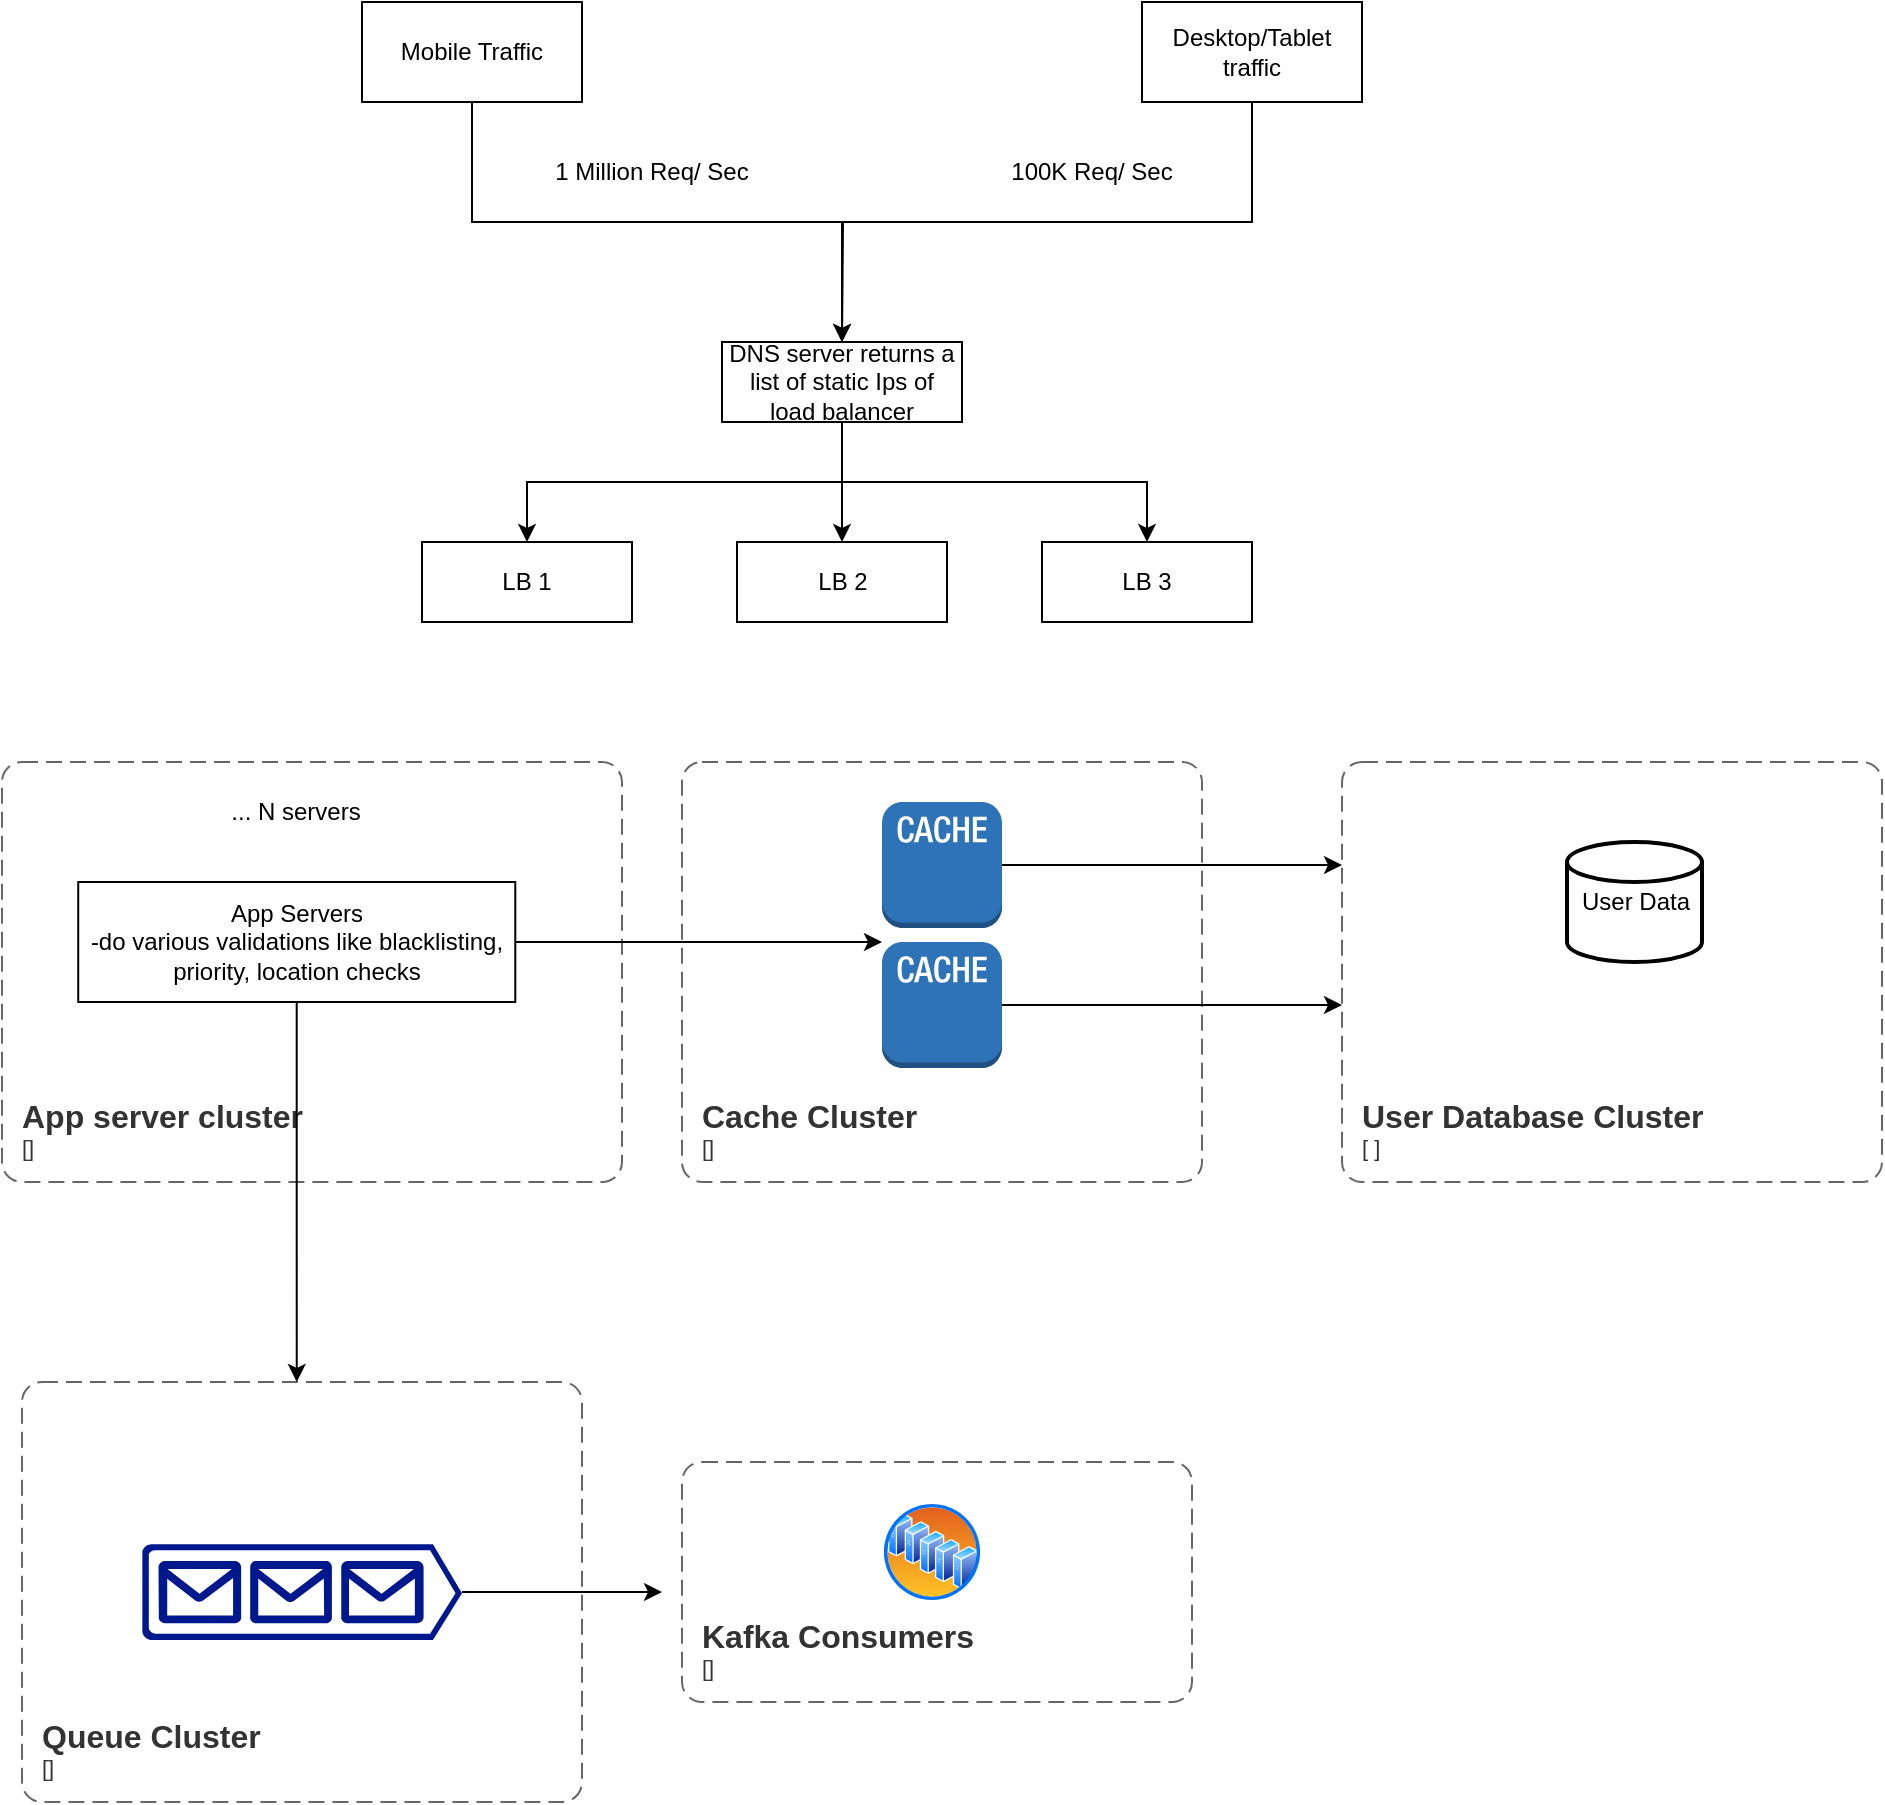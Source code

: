 <mxfile version="15.8.7" type="device"><diagram id="1bSwOsTXdd4lrxMo0aNJ" name="Page-1"><mxGraphModel dx="1106" dy="789" grid="1" gridSize="10" guides="1" tooltips="1" connect="1" arrows="1" fold="1" page="1" pageScale="1" pageWidth="827" pageHeight="1169" math="0" shadow="0"><root><mxCell id="0"/><mxCell id="1" parent="0"/><mxCell id="blPIJ632l_gqkuJdV-8p-4" style="edgeStyle=orthogonalEdgeStyle;rounded=0;orthogonalLoop=1;jettySize=auto;html=1;exitX=0.5;exitY=1;exitDx=0;exitDy=0;" edge="1" parent="1" source="blPIJ632l_gqkuJdV-8p-1" target="blPIJ632l_gqkuJdV-8p-3"><mxGeometry relative="1" as="geometry"/></mxCell><mxCell id="blPIJ632l_gqkuJdV-8p-1" value="Mobile Traffic" style="rounded=0;whiteSpace=wrap;html=1;" vertex="1" parent="1"><mxGeometry x="190" y="160" width="110" height="50" as="geometry"/></mxCell><mxCell id="blPIJ632l_gqkuJdV-8p-5" style="edgeStyle=orthogonalEdgeStyle;rounded=0;orthogonalLoop=1;jettySize=auto;html=1;exitX=0.5;exitY=1;exitDx=0;exitDy=0;" edge="1" parent="1" source="blPIJ632l_gqkuJdV-8p-2"><mxGeometry relative="1" as="geometry"><mxPoint x="430" y="330" as="targetPoint"/></mxGeometry></mxCell><mxCell id="blPIJ632l_gqkuJdV-8p-2" value="Desktop/Tablet traffic" style="rounded=0;whiteSpace=wrap;html=1;" vertex="1" parent="1"><mxGeometry x="580" y="160" width="110" height="50" as="geometry"/></mxCell><mxCell id="blPIJ632l_gqkuJdV-8p-11" style="edgeStyle=orthogonalEdgeStyle;rounded=0;orthogonalLoop=1;jettySize=auto;html=1;exitX=0.5;exitY=1;exitDx=0;exitDy=0;" edge="1" parent="1" source="blPIJ632l_gqkuJdV-8p-3" target="blPIJ632l_gqkuJdV-8p-8"><mxGeometry relative="1" as="geometry"/></mxCell><mxCell id="blPIJ632l_gqkuJdV-8p-12" style="edgeStyle=orthogonalEdgeStyle;rounded=0;orthogonalLoop=1;jettySize=auto;html=1;exitX=0.5;exitY=1;exitDx=0;exitDy=0;entryX=0.5;entryY=0;entryDx=0;entryDy=0;" edge="1" parent="1" source="blPIJ632l_gqkuJdV-8p-3" target="blPIJ632l_gqkuJdV-8p-9"><mxGeometry relative="1" as="geometry"/></mxCell><mxCell id="blPIJ632l_gqkuJdV-8p-13" style="edgeStyle=orthogonalEdgeStyle;rounded=0;orthogonalLoop=1;jettySize=auto;html=1;exitX=0.5;exitY=1;exitDx=0;exitDy=0;" edge="1" parent="1" source="blPIJ632l_gqkuJdV-8p-3" target="blPIJ632l_gqkuJdV-8p-10"><mxGeometry relative="1" as="geometry"/></mxCell><mxCell id="blPIJ632l_gqkuJdV-8p-3" value="DNS server returns a list of static Ips of load balancer" style="rounded=0;whiteSpace=wrap;html=1;" vertex="1" parent="1"><mxGeometry x="370" y="330" width="120" height="40" as="geometry"/></mxCell><mxCell id="blPIJ632l_gqkuJdV-8p-6" value="1 Million Req/ Sec" style="text;html=1;strokeColor=none;fillColor=none;align=center;verticalAlign=middle;whiteSpace=wrap;rounded=0;" vertex="1" parent="1"><mxGeometry x="280" y="230" width="110" height="30" as="geometry"/></mxCell><mxCell id="blPIJ632l_gqkuJdV-8p-7" value="100K Req/ Sec" style="text;html=1;strokeColor=none;fillColor=none;align=center;verticalAlign=middle;whiteSpace=wrap;rounded=0;" vertex="1" parent="1"><mxGeometry x="510" y="230" width="90" height="30" as="geometry"/></mxCell><mxCell id="blPIJ632l_gqkuJdV-8p-8" value="LB 1" style="rounded=0;whiteSpace=wrap;html=1;" vertex="1" parent="1"><mxGeometry x="220" y="430" width="105" height="40" as="geometry"/></mxCell><mxCell id="blPIJ632l_gqkuJdV-8p-9" value="LB 2" style="rounded=0;whiteSpace=wrap;html=1;" vertex="1" parent="1"><mxGeometry x="377.5" y="430" width="105" height="40" as="geometry"/></mxCell><mxCell id="blPIJ632l_gqkuJdV-8p-10" value="LB 3" style="rounded=0;whiteSpace=wrap;html=1;" vertex="1" parent="1"><mxGeometry x="530" y="430" width="105" height="40" as="geometry"/></mxCell><mxCell id="blPIJ632l_gqkuJdV-8p-18" value="" style="group" vertex="1" connectable="0" parent="1"><mxGeometry x="680" y="540" width="270" height="210" as="geometry"/></mxCell><mxCell id="blPIJ632l_gqkuJdV-8p-16" value="User Data" style="strokeWidth=2;html=1;shape=mxgraph.flowchart.database;whiteSpace=wrap;" vertex="1" parent="blPIJ632l_gqkuJdV-8p-18"><mxGeometry x="112.5" y="40" width="67.5" height="60" as="geometry"/></mxCell><object placeholders="1" c4Name="User Database Cluster" c4Type="ContainerScopeBoundary" c4Application=" " label="&lt;font style=&quot;font-size: 16px&quot;&gt;&lt;b&gt;&lt;div style=&quot;text-align: left&quot;&gt;%c4Name%&lt;/div&gt;&lt;/b&gt;&lt;/font&gt;&lt;div style=&quot;text-align: left&quot;&gt;[%c4Application%]&lt;/div&gt;" id="blPIJ632l_gqkuJdV-8p-17"><mxCell style="rounded=1;fontSize=11;whiteSpace=wrap;html=1;dashed=1;arcSize=20;fillColor=none;strokeColor=#666666;fontColor=#333333;labelBackgroundColor=none;align=left;verticalAlign=bottom;labelBorderColor=none;spacingTop=0;spacing=10;dashPattern=8 4;metaEdit=1;rotatable=0;perimeter=rectanglePerimeter;noLabel=0;labelPadding=0;allowArrows=0;connectable=0;expand=0;recursiveResize=0;editable=1;pointerEvents=0;absoluteArcSize=1;points=[[0.25,0,0],[0.5,0,0],[0.75,0,0],[1,0.25,0],[1,0.5,0],[1,0.75,0],[0.75,1,0],[0.5,1,0],[0.25,1,0],[0,0.75,0],[0,0.5,0],[0,0.25,0]];" vertex="1" parent="blPIJ632l_gqkuJdV-8p-18"><mxGeometry width="270" height="210" as="geometry"/></mxCell></object><mxCell id="blPIJ632l_gqkuJdV-8p-20" value="" style="group" vertex="1" connectable="0" parent="1"><mxGeometry x="10" y="540" width="310" height="210" as="geometry"/></mxCell><mxCell id="blPIJ632l_gqkuJdV-8p-14" value="App Servers&lt;br&gt;-do various validations like blacklisting, priority, location checks" style="rounded=0;whiteSpace=wrap;html=1;" vertex="1" parent="blPIJ632l_gqkuJdV-8p-20"><mxGeometry x="38.115" y="60" width="218.525" height="60" as="geometry"/></mxCell><mxCell id="blPIJ632l_gqkuJdV-8p-15" value="... N servers" style="text;html=1;strokeColor=none;fillColor=none;align=center;verticalAlign=middle;whiteSpace=wrap;rounded=0;" vertex="1" parent="blPIJ632l_gqkuJdV-8p-20"><mxGeometry x="78.262" y="10" width="138.23" height="30" as="geometry"/></mxCell><object placeholders="1" c4Name="App server cluster" c4Type="ContainerScopeBoundary" c4Application="" label="&lt;font style=&quot;font-size: 16px&quot;&gt;&lt;b&gt;&lt;div style=&quot;text-align: left&quot;&gt;%c4Name%&lt;/div&gt;&lt;/b&gt;&lt;/font&gt;&lt;div style=&quot;text-align: left&quot;&gt;[%c4Application%]&lt;/div&gt;" id="blPIJ632l_gqkuJdV-8p-19"><mxCell style="rounded=1;fontSize=11;whiteSpace=wrap;html=1;dashed=1;arcSize=20;fillColor=none;strokeColor=#666666;fontColor=#333333;labelBackgroundColor=none;align=left;verticalAlign=bottom;labelBorderColor=none;spacingTop=0;spacing=10;dashPattern=8 4;metaEdit=1;rotatable=0;perimeter=rectanglePerimeter;noLabel=0;labelPadding=0;allowArrows=0;connectable=0;expand=0;recursiveResize=0;editable=1;pointerEvents=0;absoluteArcSize=1;points=[[0.25,0,0],[0.5,0,0],[0.75,0,0],[1,0.25,0],[1,0.5,0],[1,0.75,0],[0.75,1,0],[0.5,1,0],[0.25,1,0],[0,0.75,0],[0,0.5,0],[0,0.25,0]];" vertex="1" parent="blPIJ632l_gqkuJdV-8p-20"><mxGeometry width="310" height="210" as="geometry"/></mxCell></object><object placeholders="1" c4Name="Cache Cluster" c4Type="ContainerScopeBoundary" c4Application="" label="&lt;font style=&quot;font-size: 16px&quot;&gt;&lt;b&gt;&lt;div style=&quot;text-align: left&quot;&gt;%c4Name%&lt;/div&gt;&lt;/b&gt;&lt;/font&gt;&lt;div style=&quot;text-align: left&quot;&gt;[%c4Application%]&lt;/div&gt;" id="blPIJ632l_gqkuJdV-8p-22"><mxCell style="rounded=1;fontSize=11;whiteSpace=wrap;html=1;dashed=1;arcSize=20;fillColor=none;strokeColor=#666666;fontColor=#333333;labelBackgroundColor=none;align=left;verticalAlign=bottom;labelBorderColor=none;spacingTop=0;spacing=10;dashPattern=8 4;metaEdit=1;rotatable=0;perimeter=rectanglePerimeter;noLabel=0;labelPadding=0;allowArrows=0;connectable=0;expand=0;recursiveResize=0;editable=1;pointerEvents=0;absoluteArcSize=1;points=[[0.25,0,0],[0.5,0,0],[0.75,0,0],[1,0.25,0],[1,0.5,0],[1,0.75,0],[0.75,1,0],[0.5,1,0],[0.25,1,0],[0,0.75,0],[0,0.5,0],[0,0.25,0]];" vertex="1" parent="1"><mxGeometry x="350" y="540" width="260" height="210" as="geometry"/></mxCell></object><mxCell id="blPIJ632l_gqkuJdV-8p-27" style="edgeStyle=orthogonalEdgeStyle;rounded=0;orthogonalLoop=1;jettySize=auto;html=1;" edge="1" parent="1" source="blPIJ632l_gqkuJdV-8p-23"><mxGeometry relative="1" as="geometry"><mxPoint x="680" y="591.5" as="targetPoint"/></mxGeometry></mxCell><mxCell id="blPIJ632l_gqkuJdV-8p-23" value="" style="outlineConnect=0;dashed=0;verticalLabelPosition=bottom;verticalAlign=top;align=center;html=1;shape=mxgraph.aws3.cache_node;fillColor=#2E73B8;gradientColor=none;" vertex="1" parent="1"><mxGeometry x="450" y="560" width="60" height="63" as="geometry"/></mxCell><mxCell id="blPIJ632l_gqkuJdV-8p-26" style="edgeStyle=orthogonalEdgeStyle;rounded=0;orthogonalLoop=1;jettySize=auto;html=1;" edge="1" parent="1" source="blPIJ632l_gqkuJdV-8p-24"><mxGeometry relative="1" as="geometry"><mxPoint x="680" y="661.5" as="targetPoint"/></mxGeometry></mxCell><mxCell id="blPIJ632l_gqkuJdV-8p-24" value="" style="outlineConnect=0;dashed=0;verticalLabelPosition=bottom;verticalAlign=top;align=center;html=1;shape=mxgraph.aws3.cache_node;fillColor=#2E73B8;gradientColor=none;" vertex="1" parent="1"><mxGeometry x="450" y="630" width="60" height="63" as="geometry"/></mxCell><mxCell id="blPIJ632l_gqkuJdV-8p-25" style="edgeStyle=orthogonalEdgeStyle;rounded=0;orthogonalLoop=1;jettySize=auto;html=1;" edge="1" parent="1" source="blPIJ632l_gqkuJdV-8p-14"><mxGeometry relative="1" as="geometry"><mxPoint x="450" y="630" as="targetPoint"/></mxGeometry></mxCell><mxCell id="blPIJ632l_gqkuJdV-8p-30" value="" style="group" vertex="1" connectable="0" parent="1"><mxGeometry x="20" y="850" width="280" height="210" as="geometry"/></mxCell><mxCell id="blPIJ632l_gqkuJdV-8p-28" value="" style="sketch=0;aspect=fixed;pointerEvents=1;shadow=0;dashed=0;html=1;strokeColor=none;labelPosition=center;verticalLabelPosition=bottom;verticalAlign=top;align=center;fillColor=#00188D;shape=mxgraph.azure.queue_generic" vertex="1" parent="blPIJ632l_gqkuJdV-8p-30"><mxGeometry x="60" y="81" width="160" height="48" as="geometry"/></mxCell><object placeholders="1" c4Name="Queue Cluster" c4Type="ContainerScopeBoundary" c4Application="" label="&lt;font style=&quot;font-size: 16px&quot;&gt;&lt;b&gt;&lt;div style=&quot;text-align: left&quot;&gt;%c4Name%&lt;/div&gt;&lt;/b&gt;&lt;/font&gt;&lt;div style=&quot;text-align: left&quot;&gt;[%c4Application%]&lt;/div&gt;" id="blPIJ632l_gqkuJdV-8p-29"><mxCell style="rounded=1;fontSize=11;whiteSpace=wrap;html=1;dashed=1;arcSize=20;fillColor=none;strokeColor=#666666;fontColor=#333333;labelBackgroundColor=none;align=left;verticalAlign=bottom;labelBorderColor=none;spacingTop=0;spacing=10;dashPattern=8 4;metaEdit=1;rotatable=0;perimeter=rectanglePerimeter;noLabel=0;labelPadding=0;allowArrows=0;connectable=0;expand=0;recursiveResize=0;editable=1;pointerEvents=0;absoluteArcSize=1;points=[[0.25,0,0],[0.5,0,0],[0.75,0,0],[1,0.25,0],[1,0.5,0],[1,0.75,0],[0.75,1,0],[0.5,1,0],[0.25,1,0],[0,0.75,0],[0,0.5,0],[0,0.25,0]];" vertex="1" parent="blPIJ632l_gqkuJdV-8p-30"><mxGeometry width="280" height="210" as="geometry"/></mxCell></object><object c4Name="Kafka Consumers" c4Type="ContainerScopeBoundary" c4Application="" label="&lt;font style=&quot;font-size: 16px&quot;&gt;&lt;b&gt;&lt;div style=&quot;text-align: left&quot;&gt;%c4Name%&lt;/div&gt;&lt;/b&gt;&lt;/font&gt;&lt;div style=&quot;text-align: left&quot;&gt;[%c4Application%]&lt;/div&gt;" placeholders="1" id="blPIJ632l_gqkuJdV-8p-31"><mxCell style="rounded=1;fontSize=11;whiteSpace=wrap;html=1;dashed=1;arcSize=20;fillColor=none;strokeColor=#666666;fontColor=#333333;labelBackgroundColor=none;align=left;verticalAlign=bottom;labelBorderColor=none;spacingTop=0;spacing=10;dashPattern=8 4;metaEdit=1;rotatable=0;perimeter=rectanglePerimeter;noLabel=0;labelPadding=0;allowArrows=0;connectable=0;expand=0;recursiveResize=0;editable=1;pointerEvents=0;absoluteArcSize=1;points=[[0.25,0,0],[0.5,0,0],[0.75,0,0],[1,0.25,0],[1,0.5,0],[1,0.75,0],[0.75,1,0],[0.5,1,0],[0.25,1,0],[0,0.75,0],[0,0.5,0],[0,0.25,0]];" vertex="1" parent="1"><mxGeometry x="350" y="890" width="255" height="120" as="geometry"/></mxCell></object><mxCell id="blPIJ632l_gqkuJdV-8p-32" style="edgeStyle=orthogonalEdgeStyle;rounded=0;orthogonalLoop=1;jettySize=auto;html=1;" edge="1" parent="1" source="blPIJ632l_gqkuJdV-8p-14"><mxGeometry relative="1" as="geometry"><mxPoint x="157.377" y="850" as="targetPoint"/></mxGeometry></mxCell><mxCell id="blPIJ632l_gqkuJdV-8p-33" value="" style="aspect=fixed;perimeter=ellipsePerimeter;html=1;align=center;shadow=0;dashed=0;spacingTop=3;image;image=img/lib/active_directory/server_farm.svg;" vertex="1" parent="1"><mxGeometry x="450" y="910" width="50" height="50" as="geometry"/></mxCell><mxCell id="blPIJ632l_gqkuJdV-8p-35" style="edgeStyle=orthogonalEdgeStyle;rounded=0;orthogonalLoop=1;jettySize=auto;html=1;" edge="1" parent="1" source="blPIJ632l_gqkuJdV-8p-28"><mxGeometry relative="1" as="geometry"><mxPoint x="340" y="955" as="targetPoint"/></mxGeometry></mxCell></root></mxGraphModel></diagram></mxfile>